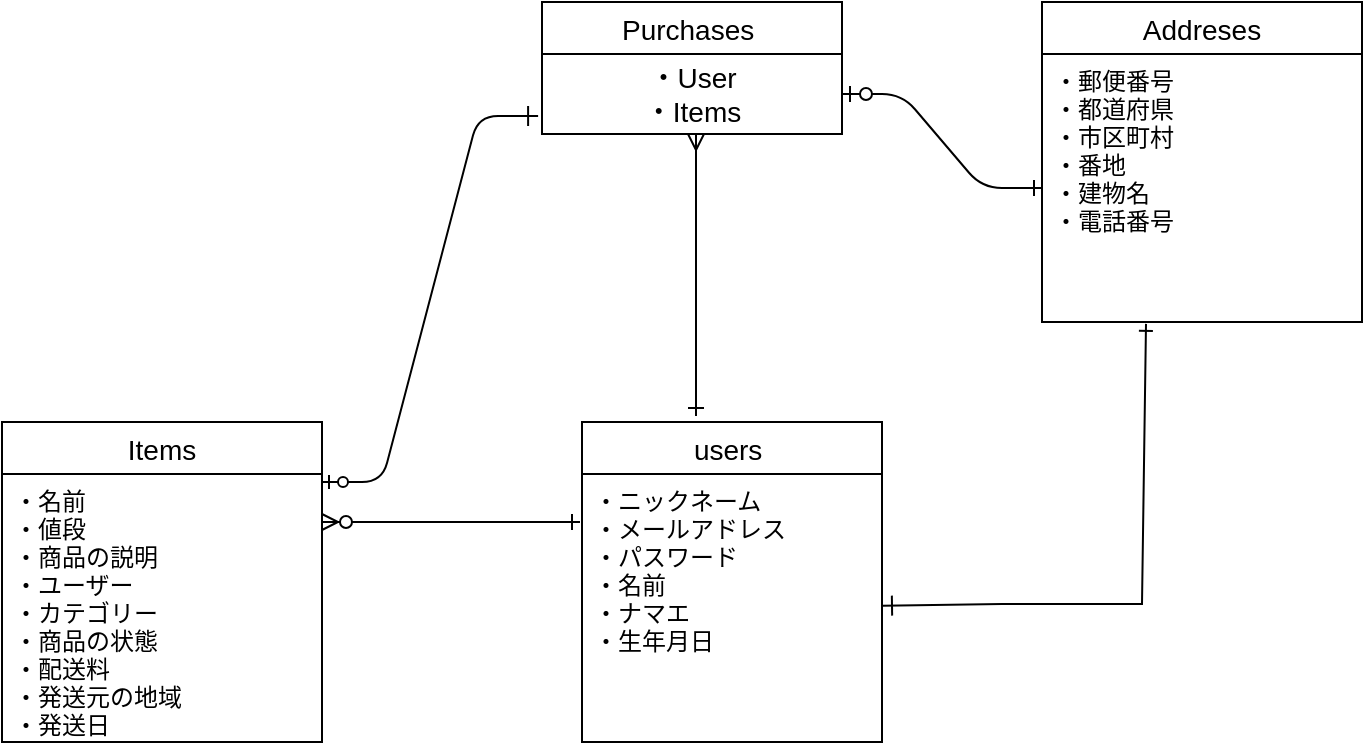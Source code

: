 <mxfile version="13.10.0" type="embed">
    <diagram id="_Q7WCkN239FhMvjNGIfI" name="ページ1">
        <mxGraphModel dx="425" dy="680" grid="1" gridSize="10" guides="1" tooltips="1" connect="1" arrows="1" fold="1" page="1" pageScale="1" pageWidth="827" pageHeight="1169" math="0" shadow="0">
            <root>
                <mxCell id="0"/>
                <mxCell id="1" parent="0"/>
                <mxCell id="88" value="users " style="swimlane;fontStyle=0;childLayout=stackLayout;horizontal=1;startSize=26;horizontalStack=0;resizeParent=1;resizeParentMax=0;resizeLast=0;collapsible=1;marginBottom=0;align=center;fontSize=14;" vertex="1" parent="1">
                    <mxGeometry x="320" y="270" width="150" height="160" as="geometry"/>
                </mxCell>
                <mxCell id="91" value="・ニックネーム&#10;・メールアドレス&#10;・パスワード&#10;・名前&#10;・ナマエ&#10;・生年月日&#10;" style="text;strokeColor=none;fillColor=none;spacingLeft=4;spacingRight=4;overflow=hidden;rotatable=0;points=[[0,0.5],[1,0.5]];portConstraint=eastwest;fontSize=12;" vertex="1" parent="88">
                    <mxGeometry y="26" width="150" height="134" as="geometry"/>
                </mxCell>
                <mxCell id="99" value="Items" style="swimlane;fontStyle=0;childLayout=stackLayout;horizontal=1;startSize=26;horizontalStack=0;resizeParent=1;resizeParentMax=0;resizeLast=0;collapsible=1;marginBottom=0;align=center;fontSize=14;" vertex="1" parent="1">
                    <mxGeometry x="30" y="270" width="160" height="160" as="geometry"/>
                </mxCell>
                <mxCell id="100" value="・名前&#10;・値段&#10;・商品の説明&#10;・ユーザー&#10;・カテゴリー&#10;・商品の状態&#10;・配送料&#10;・発送元の地域&#10;・発送日&#10;" style="text;strokeColor=none;fillColor=none;spacingLeft=4;spacingRight=4;overflow=hidden;rotatable=0;points=[[0,0.5],[1,0.5]];portConstraint=eastwest;fontSize=12;" vertex="1" parent="99">
                    <mxGeometry y="26" width="160" height="134" as="geometry"/>
                </mxCell>
                <mxCell id="173" style="edgeStyle=none;rounded=0;orthogonalLoop=1;jettySize=auto;html=1;startArrow=ERone;startFill=0;startSize=5;sourcePerimeterSpacing=7;endArrow=ERone;endFill=0;endSize=8;fontSize=14;exitX=0.325;exitY=1.007;exitDx=0;exitDy=0;exitPerimeter=0;" edge="1" parent="1" source="108" target="91">
                    <mxGeometry relative="1" as="geometry">
                        <mxPoint x="510" y="350" as="targetPoint"/>
                        <Array as="points">
                            <mxPoint x="600" y="361"/>
                            <mxPoint x="540" y="361"/>
                            <mxPoint x="530" y="361"/>
                        </Array>
                    </mxGeometry>
                </mxCell>
                <mxCell id="107" value="Addreses" style="swimlane;fontStyle=0;childLayout=stackLayout;horizontal=1;startSize=26;horizontalStack=0;resizeParent=1;resizeParentMax=0;resizeLast=0;collapsible=1;marginBottom=0;align=center;fontSize=14;" vertex="1" parent="1">
                    <mxGeometry x="550" y="60" width="160" height="160" as="geometry"/>
                </mxCell>
                <mxCell id="108" value="・郵便番号&#10;・都道府県&#10;・市区町村&#10;・番地&#10;・建物名&#10;・電話番号&#10;" style="text;strokeColor=none;fillColor=none;spacingLeft=4;spacingRight=4;overflow=hidden;rotatable=0;points=[[0,0.5],[1,0.5]];portConstraint=eastwest;fontSize=12;" vertex="1" parent="107">
                    <mxGeometry y="26" width="160" height="134" as="geometry"/>
                </mxCell>
                <mxCell id="117" value="Purchases " style="swimlane;fontStyle=0;childLayout=stackLayout;horizontal=1;startSize=26;horizontalStack=0;resizeParent=1;resizeParentMax=0;resizeLast=0;collapsible=1;marginBottom=0;align=center;fontSize=14;" vertex="1" parent="1">
                    <mxGeometry x="300" y="60" width="150" height="66" as="geometry"/>
                </mxCell>
                <mxCell id="148" value="・User&lt;br&gt;・Items" style="text;html=1;align=center;verticalAlign=middle;resizable=0;points=[];autosize=1;fontSize=14;" vertex="1" parent="117">
                    <mxGeometry y="26" width="150" height="40" as="geometry"/>
                </mxCell>
                <mxCell id="135" value="" style="fontSize=12;html=1;endArrow=ERoneToMany;strokeColor=none;" edge="1" parent="1">
                    <mxGeometry width="100" height="100" relative="1" as="geometry">
                        <mxPoint x="380" y="230" as="sourcePoint"/>
                        <mxPoint x="480" y="130" as="targetPoint"/>
                    </mxGeometry>
                </mxCell>
                <mxCell id="140" value="" style="edgeStyle=entityRelationEdgeStyle;fontSize=12;html=1;endArrow=ERone;endFill=0;startArrow=ERzeroToMany;" edge="1" parent="1">
                    <mxGeometry width="100" height="100" relative="1" as="geometry">
                        <mxPoint x="190" y="320" as="sourcePoint"/>
                        <mxPoint x="319" y="320" as="targetPoint"/>
                    </mxGeometry>
                </mxCell>
                <mxCell id="155" value="" style="edgeStyle=entityRelationEdgeStyle;fontSize=12;html=1;endArrow=ERone;endFill=0;startArrow=ERzeroToOne;startFill=1;" edge="1" parent="1" source="148" target="108">
                    <mxGeometry width="100" height="100" relative="1" as="geometry">
                        <mxPoint x="170" y="540" as="sourcePoint"/>
                        <mxPoint x="280" y="540" as="targetPoint"/>
                    </mxGeometry>
                </mxCell>
                <mxCell id="169" value="" style="edgeStyle=entityRelationEdgeStyle;fontSize=12;html=1;endArrow=ERone;entryX=-0.013;entryY=0.775;entryDx=0;entryDy=0;entryPerimeter=0;startArrow=ERzeroToOne;startFill=1;endFill=0;endSize=8;startSize=5;" edge="1" parent="1" target="148">
                    <mxGeometry width="100" height="100" relative="1" as="geometry">
                        <mxPoint x="190" y="300" as="sourcePoint"/>
                        <mxPoint x="290" y="200" as="targetPoint"/>
                    </mxGeometry>
                </mxCell>
                <mxCell id="172" value="" style="endArrow=ERone;html=1;rounded=0;fontSize=14;startArrow=ERmany;startFill=0;endFill=0;sourcePerimeterSpacing=7;" edge="1" parent="1">
                    <mxGeometry relative="1" as="geometry">
                        <mxPoint x="377" y="126" as="sourcePoint"/>
                        <mxPoint x="377" y="267" as="targetPoint"/>
                    </mxGeometry>
                </mxCell>
            </root>
        </mxGraphModel>
    </diagram>
</mxfile>